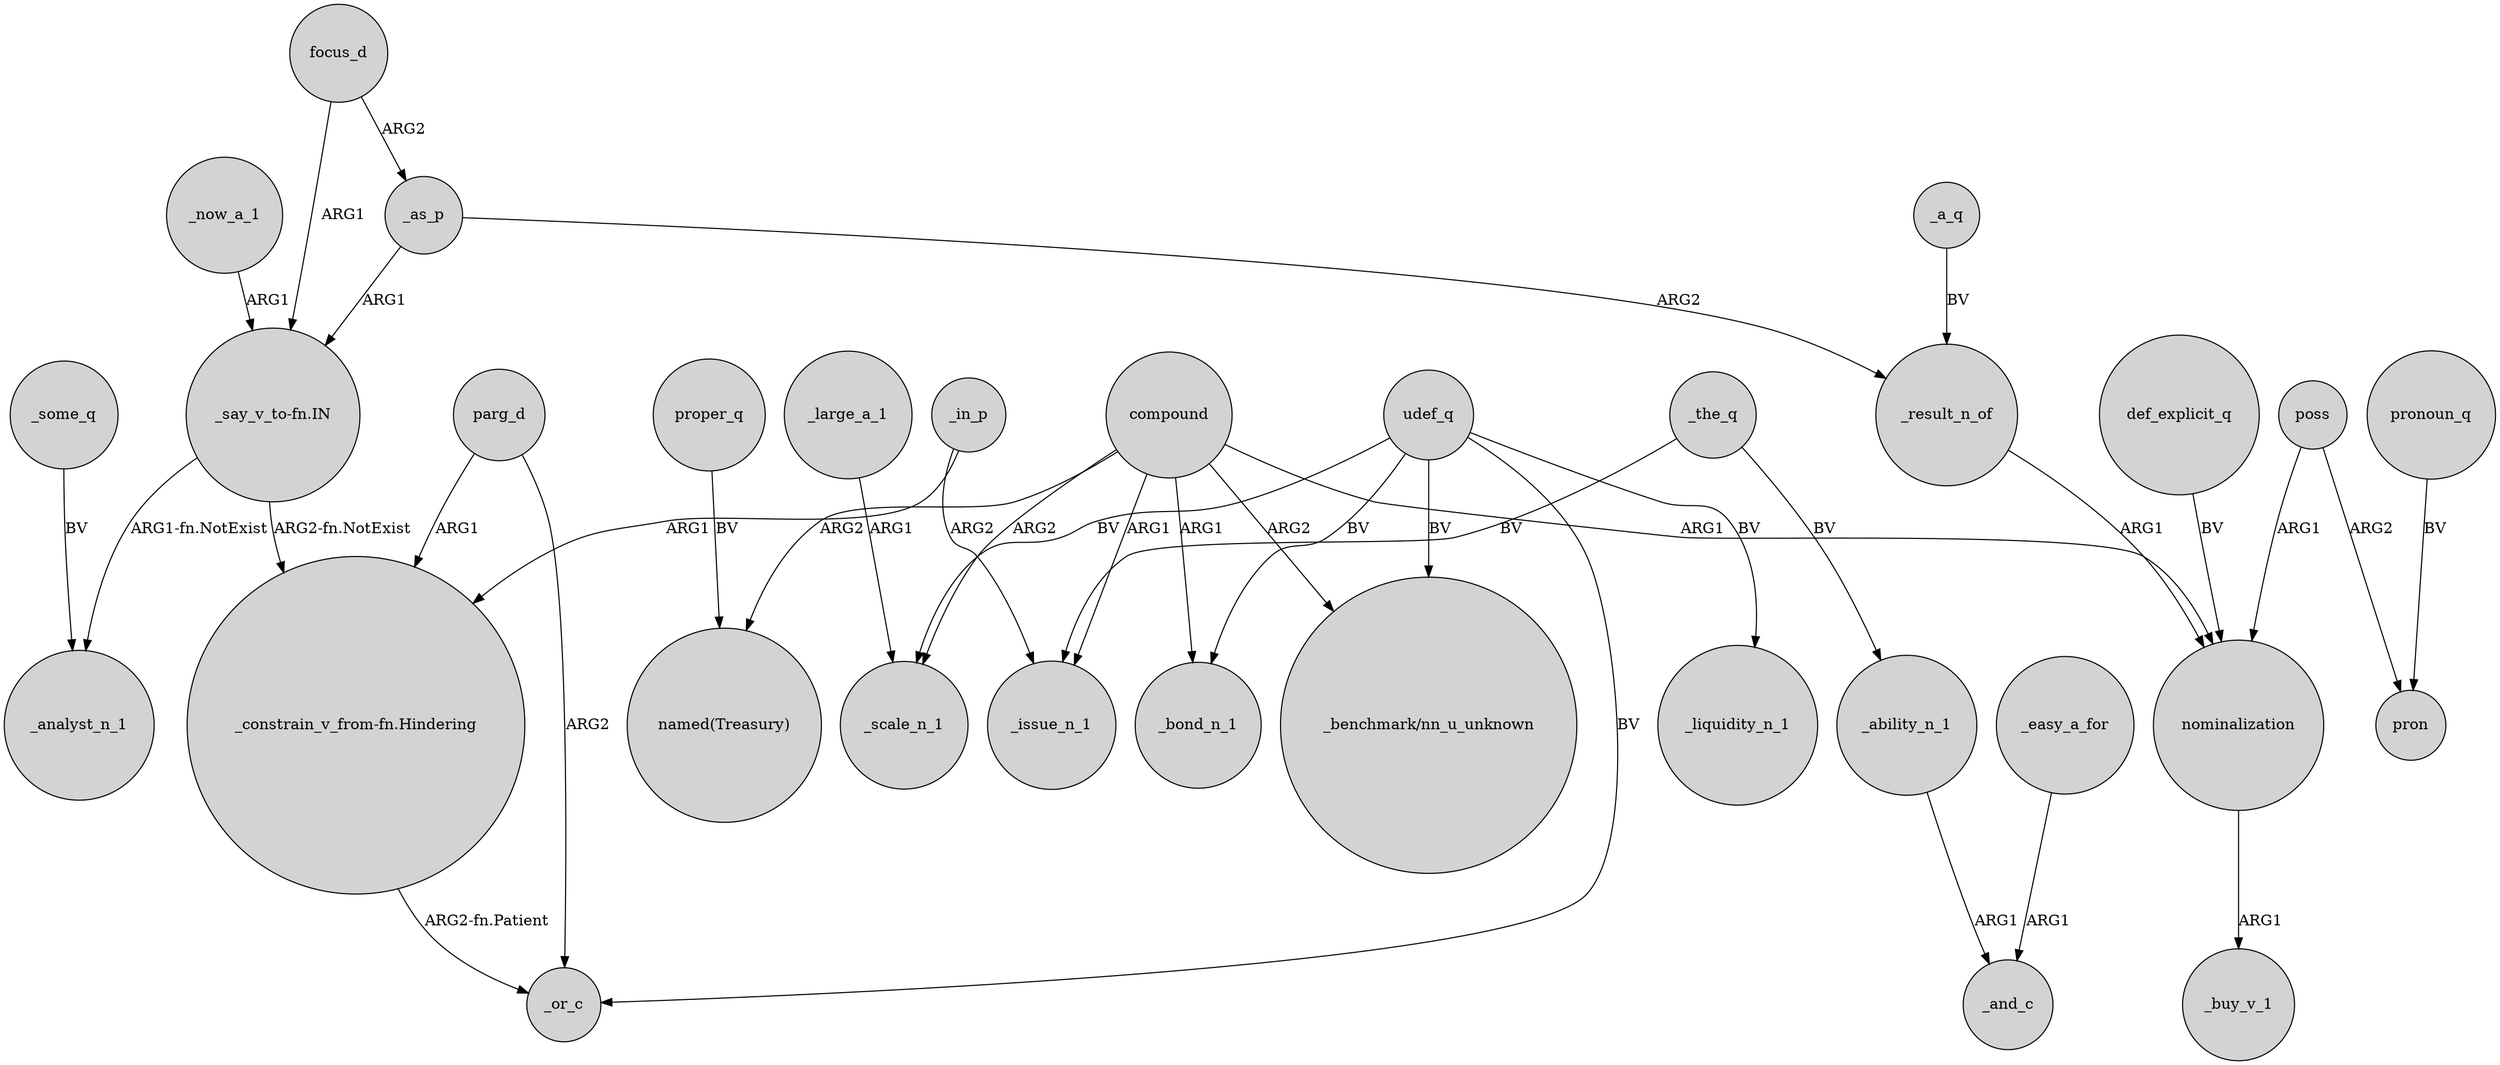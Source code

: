 digraph {
	node [shape=circle style=filled]
	compound -> "named(Treasury)" [label=ARG2]
	poss -> pron [label=ARG2]
	"_say_v_to-fn.IN" -> _analyst_n_1 [label="ARG1-fn.NotExist"]
	udef_q -> _scale_n_1 [label=BV]
	"_say_v_to-fn.IN" -> "_constrain_v_from-fn.Hindering" [label="ARG2-fn.NotExist"]
	_now_a_1 -> "_say_v_to-fn.IN" [label=ARG1]
	_large_a_1 -> _scale_n_1 [label=ARG1]
	"_constrain_v_from-fn.Hindering" -> _or_c [label="ARG2-fn.Patient"]
	compound -> _bond_n_1 [label=ARG1]
	focus_d -> _as_p [label=ARG2]
	_a_q -> _result_n_of [label=BV]
	_easy_a_for -> _and_c [label=ARG1]
	_in_p -> _issue_n_1 [label=ARG2]
	_as_p -> "_say_v_to-fn.IN" [label=ARG1]
	nominalization -> _buy_v_1 [label=ARG1]
	udef_q -> "_benchmark/nn_u_unknown" [label=BV]
	_the_q -> _issue_n_1 [label=BV]
	udef_q -> _or_c [label=BV]
	poss -> nominalization [label=ARG1]
	parg_d -> _or_c [label=ARG2]
	_result_n_of -> nominalization [label=ARG1]
	pronoun_q -> pron [label=BV]
	_as_p -> _result_n_of [label=ARG2]
	udef_q -> _bond_n_1 [label=BV]
	_in_p -> "_constrain_v_from-fn.Hindering" [label=ARG1]
	parg_d -> "_constrain_v_from-fn.Hindering" [label=ARG1]
	_some_q -> _analyst_n_1 [label=BV]
	compound -> "_benchmark/nn_u_unknown" [label=ARG2]
	compound -> _issue_n_1 [label=ARG1]
	proper_q -> "named(Treasury)" [label=BV]
	_ability_n_1 -> _and_c [label=ARG1]
	udef_q -> _liquidity_n_1 [label=BV]
	def_explicit_q -> nominalization [label=BV]
	_the_q -> _ability_n_1 [label=BV]
	compound -> _scale_n_1 [label=ARG2]
	compound -> nominalization [label=ARG1]
	focus_d -> "_say_v_to-fn.IN" [label=ARG1]
}
